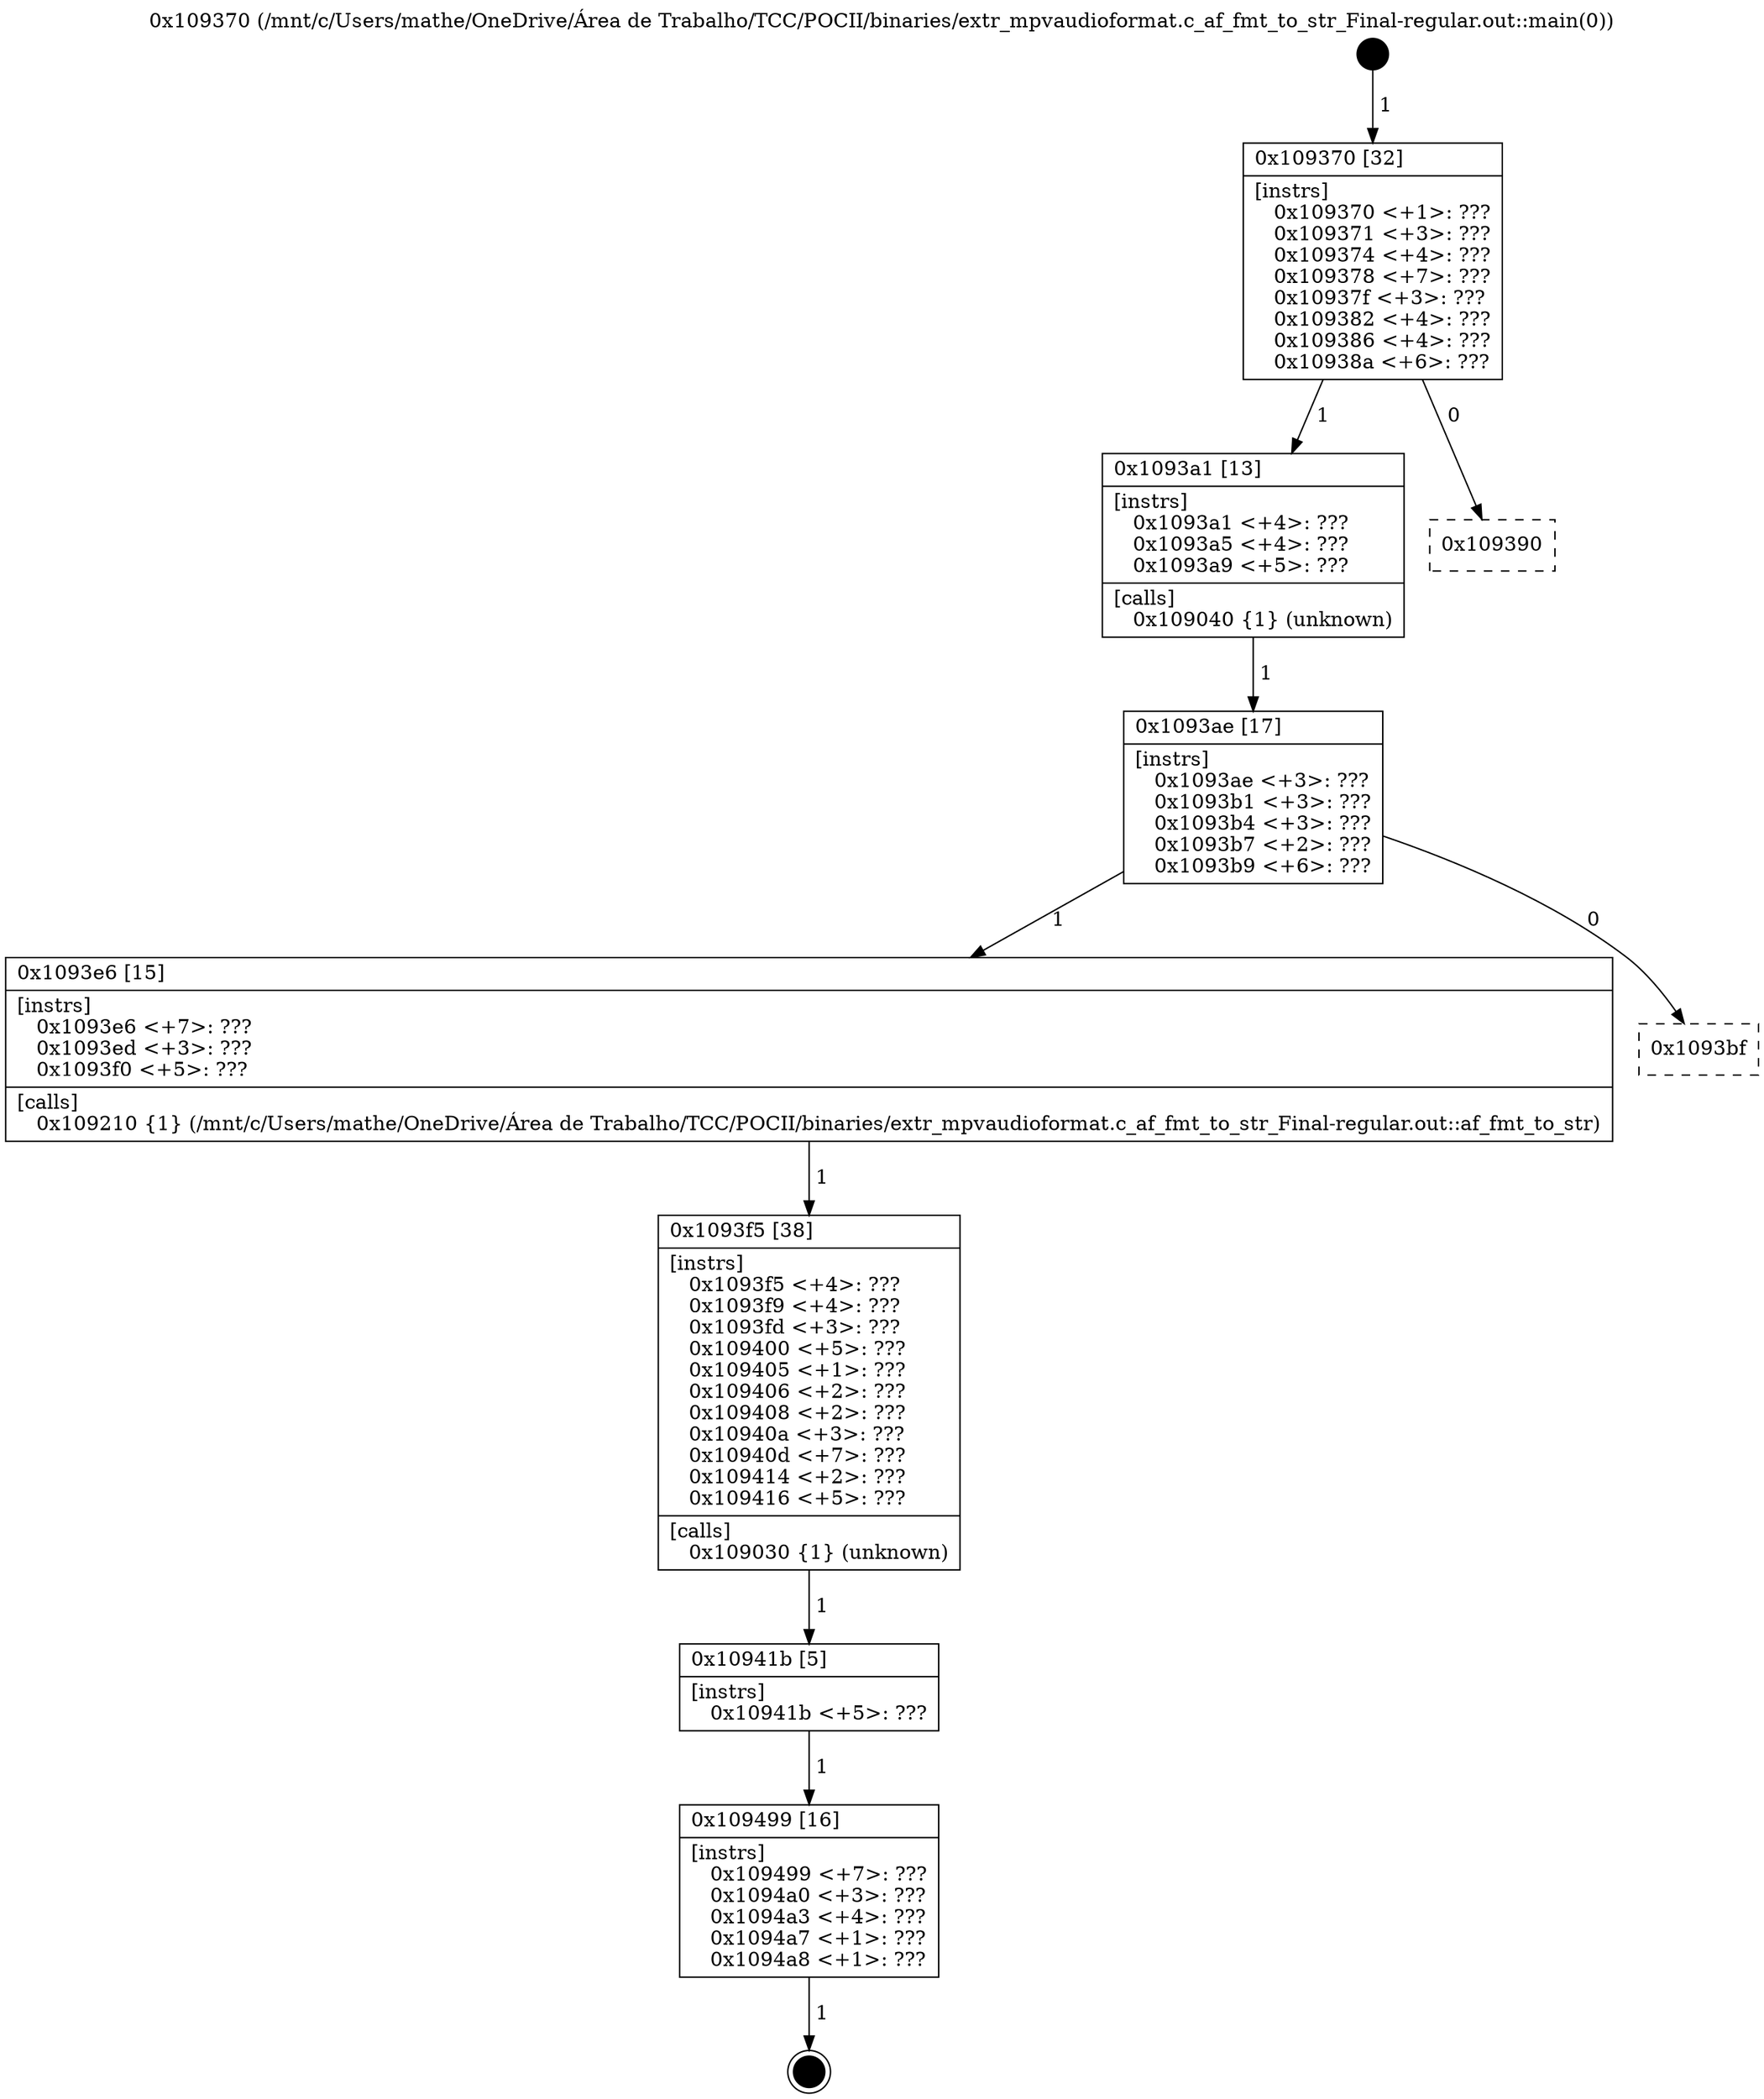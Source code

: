 digraph "0x109370" {
  label = "0x109370 (/mnt/c/Users/mathe/OneDrive/Área de Trabalho/TCC/POCII/binaries/extr_mpvaudioformat.c_af_fmt_to_str_Final-regular.out::main(0))"
  labelloc = "t"
  node[shape=record]

  Entry [label="",width=0.3,height=0.3,shape=circle,fillcolor=black,style=filled]
  "0x109370" [label="{
     0x109370 [32]\l
     | [instrs]\l
     &nbsp;&nbsp;0x109370 \<+1\>: ???\l
     &nbsp;&nbsp;0x109371 \<+3\>: ???\l
     &nbsp;&nbsp;0x109374 \<+4\>: ???\l
     &nbsp;&nbsp;0x109378 \<+7\>: ???\l
     &nbsp;&nbsp;0x10937f \<+3\>: ???\l
     &nbsp;&nbsp;0x109382 \<+4\>: ???\l
     &nbsp;&nbsp;0x109386 \<+4\>: ???\l
     &nbsp;&nbsp;0x10938a \<+6\>: ???\l
  }"]
  "0x1093a1" [label="{
     0x1093a1 [13]\l
     | [instrs]\l
     &nbsp;&nbsp;0x1093a1 \<+4\>: ???\l
     &nbsp;&nbsp;0x1093a5 \<+4\>: ???\l
     &nbsp;&nbsp;0x1093a9 \<+5\>: ???\l
     | [calls]\l
     &nbsp;&nbsp;0x109040 \{1\} (unknown)\l
  }"]
  "0x109390" [label="{
     0x109390\l
  }", style=dashed]
  "0x1093ae" [label="{
     0x1093ae [17]\l
     | [instrs]\l
     &nbsp;&nbsp;0x1093ae \<+3\>: ???\l
     &nbsp;&nbsp;0x1093b1 \<+3\>: ???\l
     &nbsp;&nbsp;0x1093b4 \<+3\>: ???\l
     &nbsp;&nbsp;0x1093b7 \<+2\>: ???\l
     &nbsp;&nbsp;0x1093b9 \<+6\>: ???\l
  }"]
  "0x1093e6" [label="{
     0x1093e6 [15]\l
     | [instrs]\l
     &nbsp;&nbsp;0x1093e6 \<+7\>: ???\l
     &nbsp;&nbsp;0x1093ed \<+3\>: ???\l
     &nbsp;&nbsp;0x1093f0 \<+5\>: ???\l
     | [calls]\l
     &nbsp;&nbsp;0x109210 \{1\} (/mnt/c/Users/mathe/OneDrive/Área de Trabalho/TCC/POCII/binaries/extr_mpvaudioformat.c_af_fmt_to_str_Final-regular.out::af_fmt_to_str)\l
  }"]
  "0x1093bf" [label="{
     0x1093bf\l
  }", style=dashed]
  "0x1093f5" [label="{
     0x1093f5 [38]\l
     | [instrs]\l
     &nbsp;&nbsp;0x1093f5 \<+4\>: ???\l
     &nbsp;&nbsp;0x1093f9 \<+4\>: ???\l
     &nbsp;&nbsp;0x1093fd \<+3\>: ???\l
     &nbsp;&nbsp;0x109400 \<+5\>: ???\l
     &nbsp;&nbsp;0x109405 \<+1\>: ???\l
     &nbsp;&nbsp;0x109406 \<+2\>: ???\l
     &nbsp;&nbsp;0x109408 \<+2\>: ???\l
     &nbsp;&nbsp;0x10940a \<+3\>: ???\l
     &nbsp;&nbsp;0x10940d \<+7\>: ???\l
     &nbsp;&nbsp;0x109414 \<+2\>: ???\l
     &nbsp;&nbsp;0x109416 \<+5\>: ???\l
     | [calls]\l
     &nbsp;&nbsp;0x109030 \{1\} (unknown)\l
  }"]
  "0x10941b" [label="{
     0x10941b [5]\l
     | [instrs]\l
     &nbsp;&nbsp;0x10941b \<+5\>: ???\l
  }"]
  "0x109499" [label="{
     0x109499 [16]\l
     | [instrs]\l
     &nbsp;&nbsp;0x109499 \<+7\>: ???\l
     &nbsp;&nbsp;0x1094a0 \<+3\>: ???\l
     &nbsp;&nbsp;0x1094a3 \<+4\>: ???\l
     &nbsp;&nbsp;0x1094a7 \<+1\>: ???\l
     &nbsp;&nbsp;0x1094a8 \<+1\>: ???\l
  }"]
  Exit [label="",width=0.3,height=0.3,shape=circle,fillcolor=black,style=filled,peripheries=2]
  Entry -> "0x109370" [label=" 1"]
  "0x109370" -> "0x1093a1" [label=" 1"]
  "0x109370" -> "0x109390" [label=" 0"]
  "0x1093a1" -> "0x1093ae" [label=" 1"]
  "0x1093ae" -> "0x1093e6" [label=" 1"]
  "0x1093ae" -> "0x1093bf" [label=" 0"]
  "0x1093e6" -> "0x1093f5" [label=" 1"]
  "0x1093f5" -> "0x10941b" [label=" 1"]
  "0x10941b" -> "0x109499" [label=" 1"]
  "0x109499" -> Exit [label=" 1"]
}
